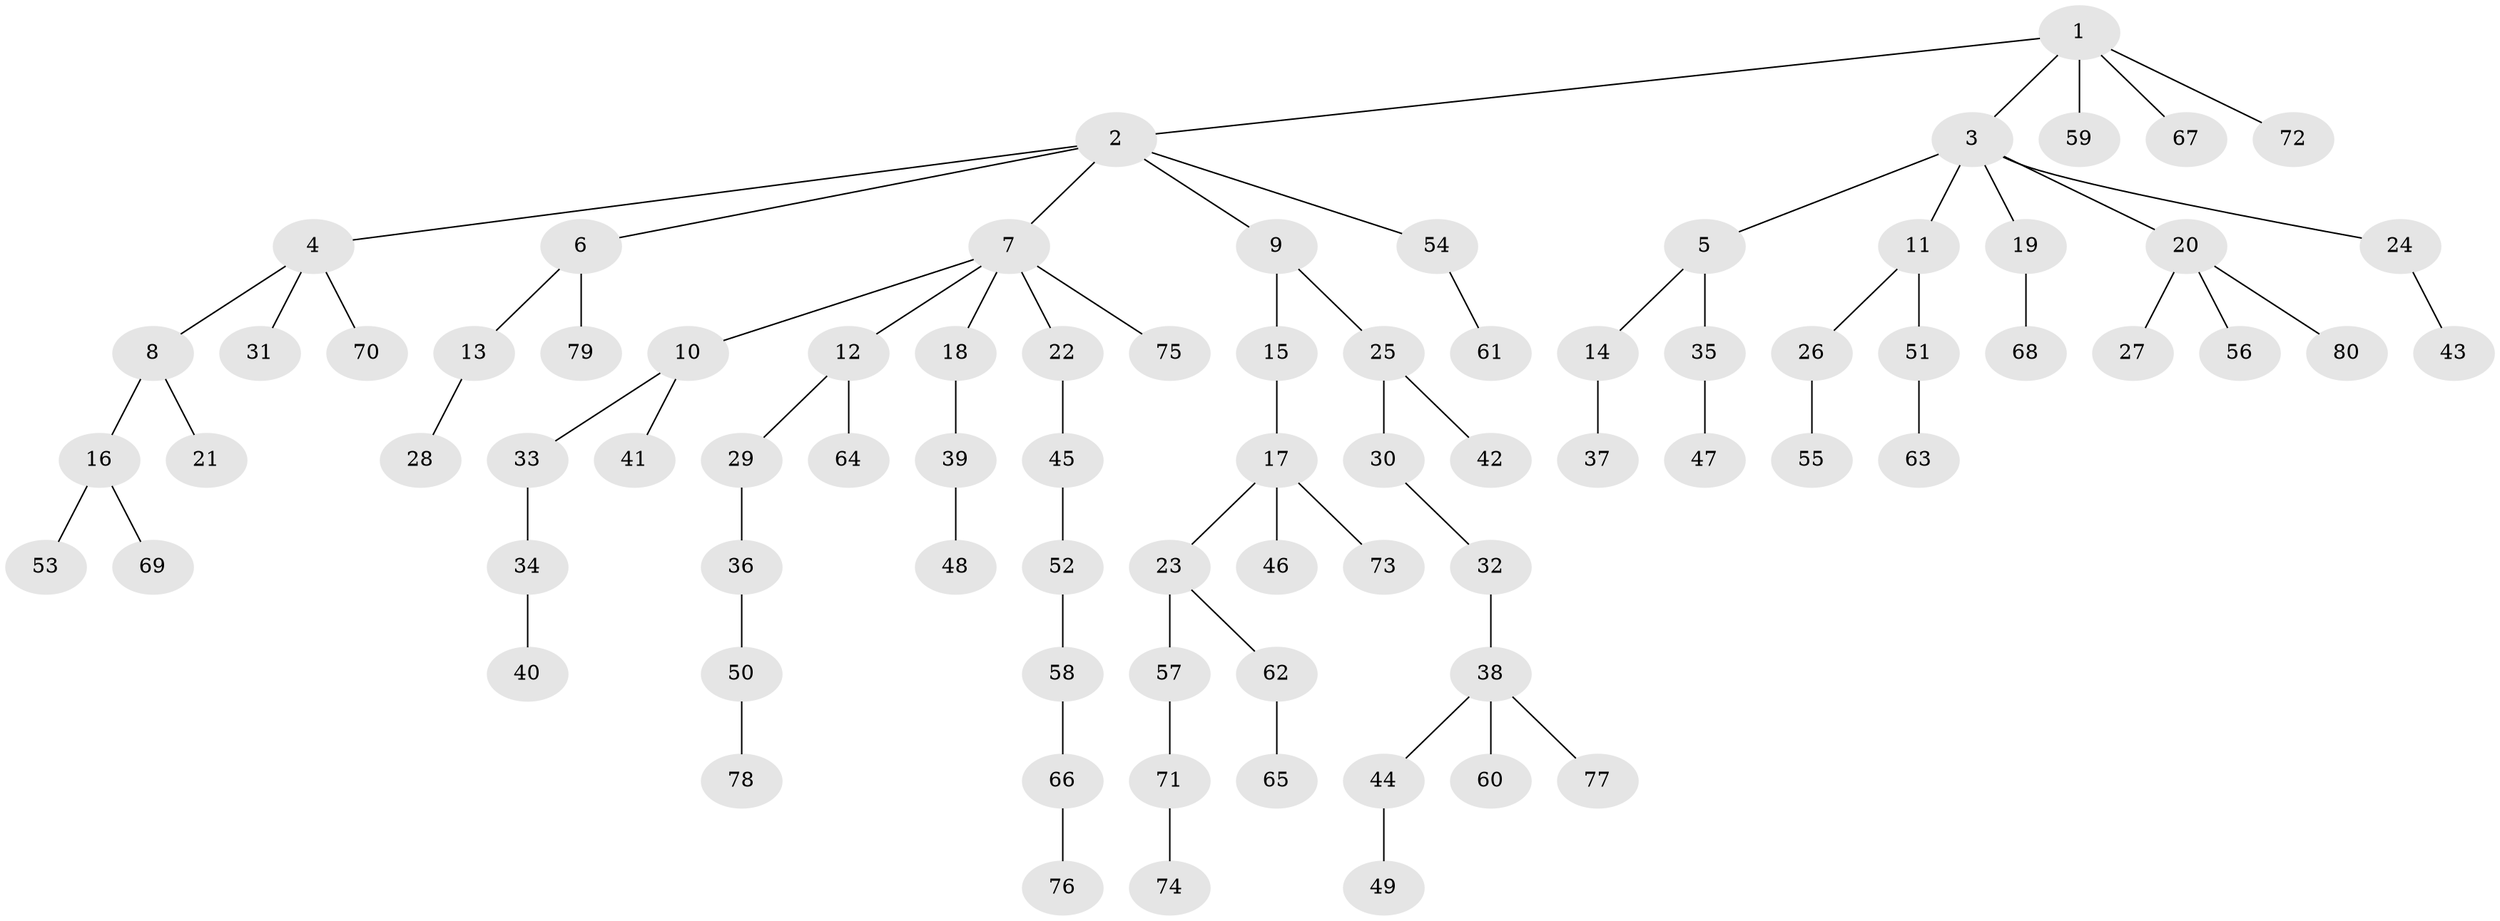 // coarse degree distribution, {1: 0.71875, 2: 0.21875, 4: 0.03125, 21: 0.03125}
// Generated by graph-tools (version 1.1) at 2025/56/03/04/25 21:56:56]
// undirected, 80 vertices, 79 edges
graph export_dot {
graph [start="1"]
  node [color=gray90,style=filled];
  1;
  2;
  3;
  4;
  5;
  6;
  7;
  8;
  9;
  10;
  11;
  12;
  13;
  14;
  15;
  16;
  17;
  18;
  19;
  20;
  21;
  22;
  23;
  24;
  25;
  26;
  27;
  28;
  29;
  30;
  31;
  32;
  33;
  34;
  35;
  36;
  37;
  38;
  39;
  40;
  41;
  42;
  43;
  44;
  45;
  46;
  47;
  48;
  49;
  50;
  51;
  52;
  53;
  54;
  55;
  56;
  57;
  58;
  59;
  60;
  61;
  62;
  63;
  64;
  65;
  66;
  67;
  68;
  69;
  70;
  71;
  72;
  73;
  74;
  75;
  76;
  77;
  78;
  79;
  80;
  1 -- 2;
  1 -- 3;
  1 -- 59;
  1 -- 67;
  1 -- 72;
  2 -- 4;
  2 -- 6;
  2 -- 7;
  2 -- 9;
  2 -- 54;
  3 -- 5;
  3 -- 11;
  3 -- 19;
  3 -- 20;
  3 -- 24;
  4 -- 8;
  4 -- 31;
  4 -- 70;
  5 -- 14;
  5 -- 35;
  6 -- 13;
  6 -- 79;
  7 -- 10;
  7 -- 12;
  7 -- 18;
  7 -- 22;
  7 -- 75;
  8 -- 16;
  8 -- 21;
  9 -- 15;
  9 -- 25;
  10 -- 33;
  10 -- 41;
  11 -- 26;
  11 -- 51;
  12 -- 29;
  12 -- 64;
  13 -- 28;
  14 -- 37;
  15 -- 17;
  16 -- 53;
  16 -- 69;
  17 -- 23;
  17 -- 46;
  17 -- 73;
  18 -- 39;
  19 -- 68;
  20 -- 27;
  20 -- 56;
  20 -- 80;
  22 -- 45;
  23 -- 57;
  23 -- 62;
  24 -- 43;
  25 -- 30;
  25 -- 42;
  26 -- 55;
  29 -- 36;
  30 -- 32;
  32 -- 38;
  33 -- 34;
  34 -- 40;
  35 -- 47;
  36 -- 50;
  38 -- 44;
  38 -- 60;
  38 -- 77;
  39 -- 48;
  44 -- 49;
  45 -- 52;
  50 -- 78;
  51 -- 63;
  52 -- 58;
  54 -- 61;
  57 -- 71;
  58 -- 66;
  62 -- 65;
  66 -- 76;
  71 -- 74;
}
